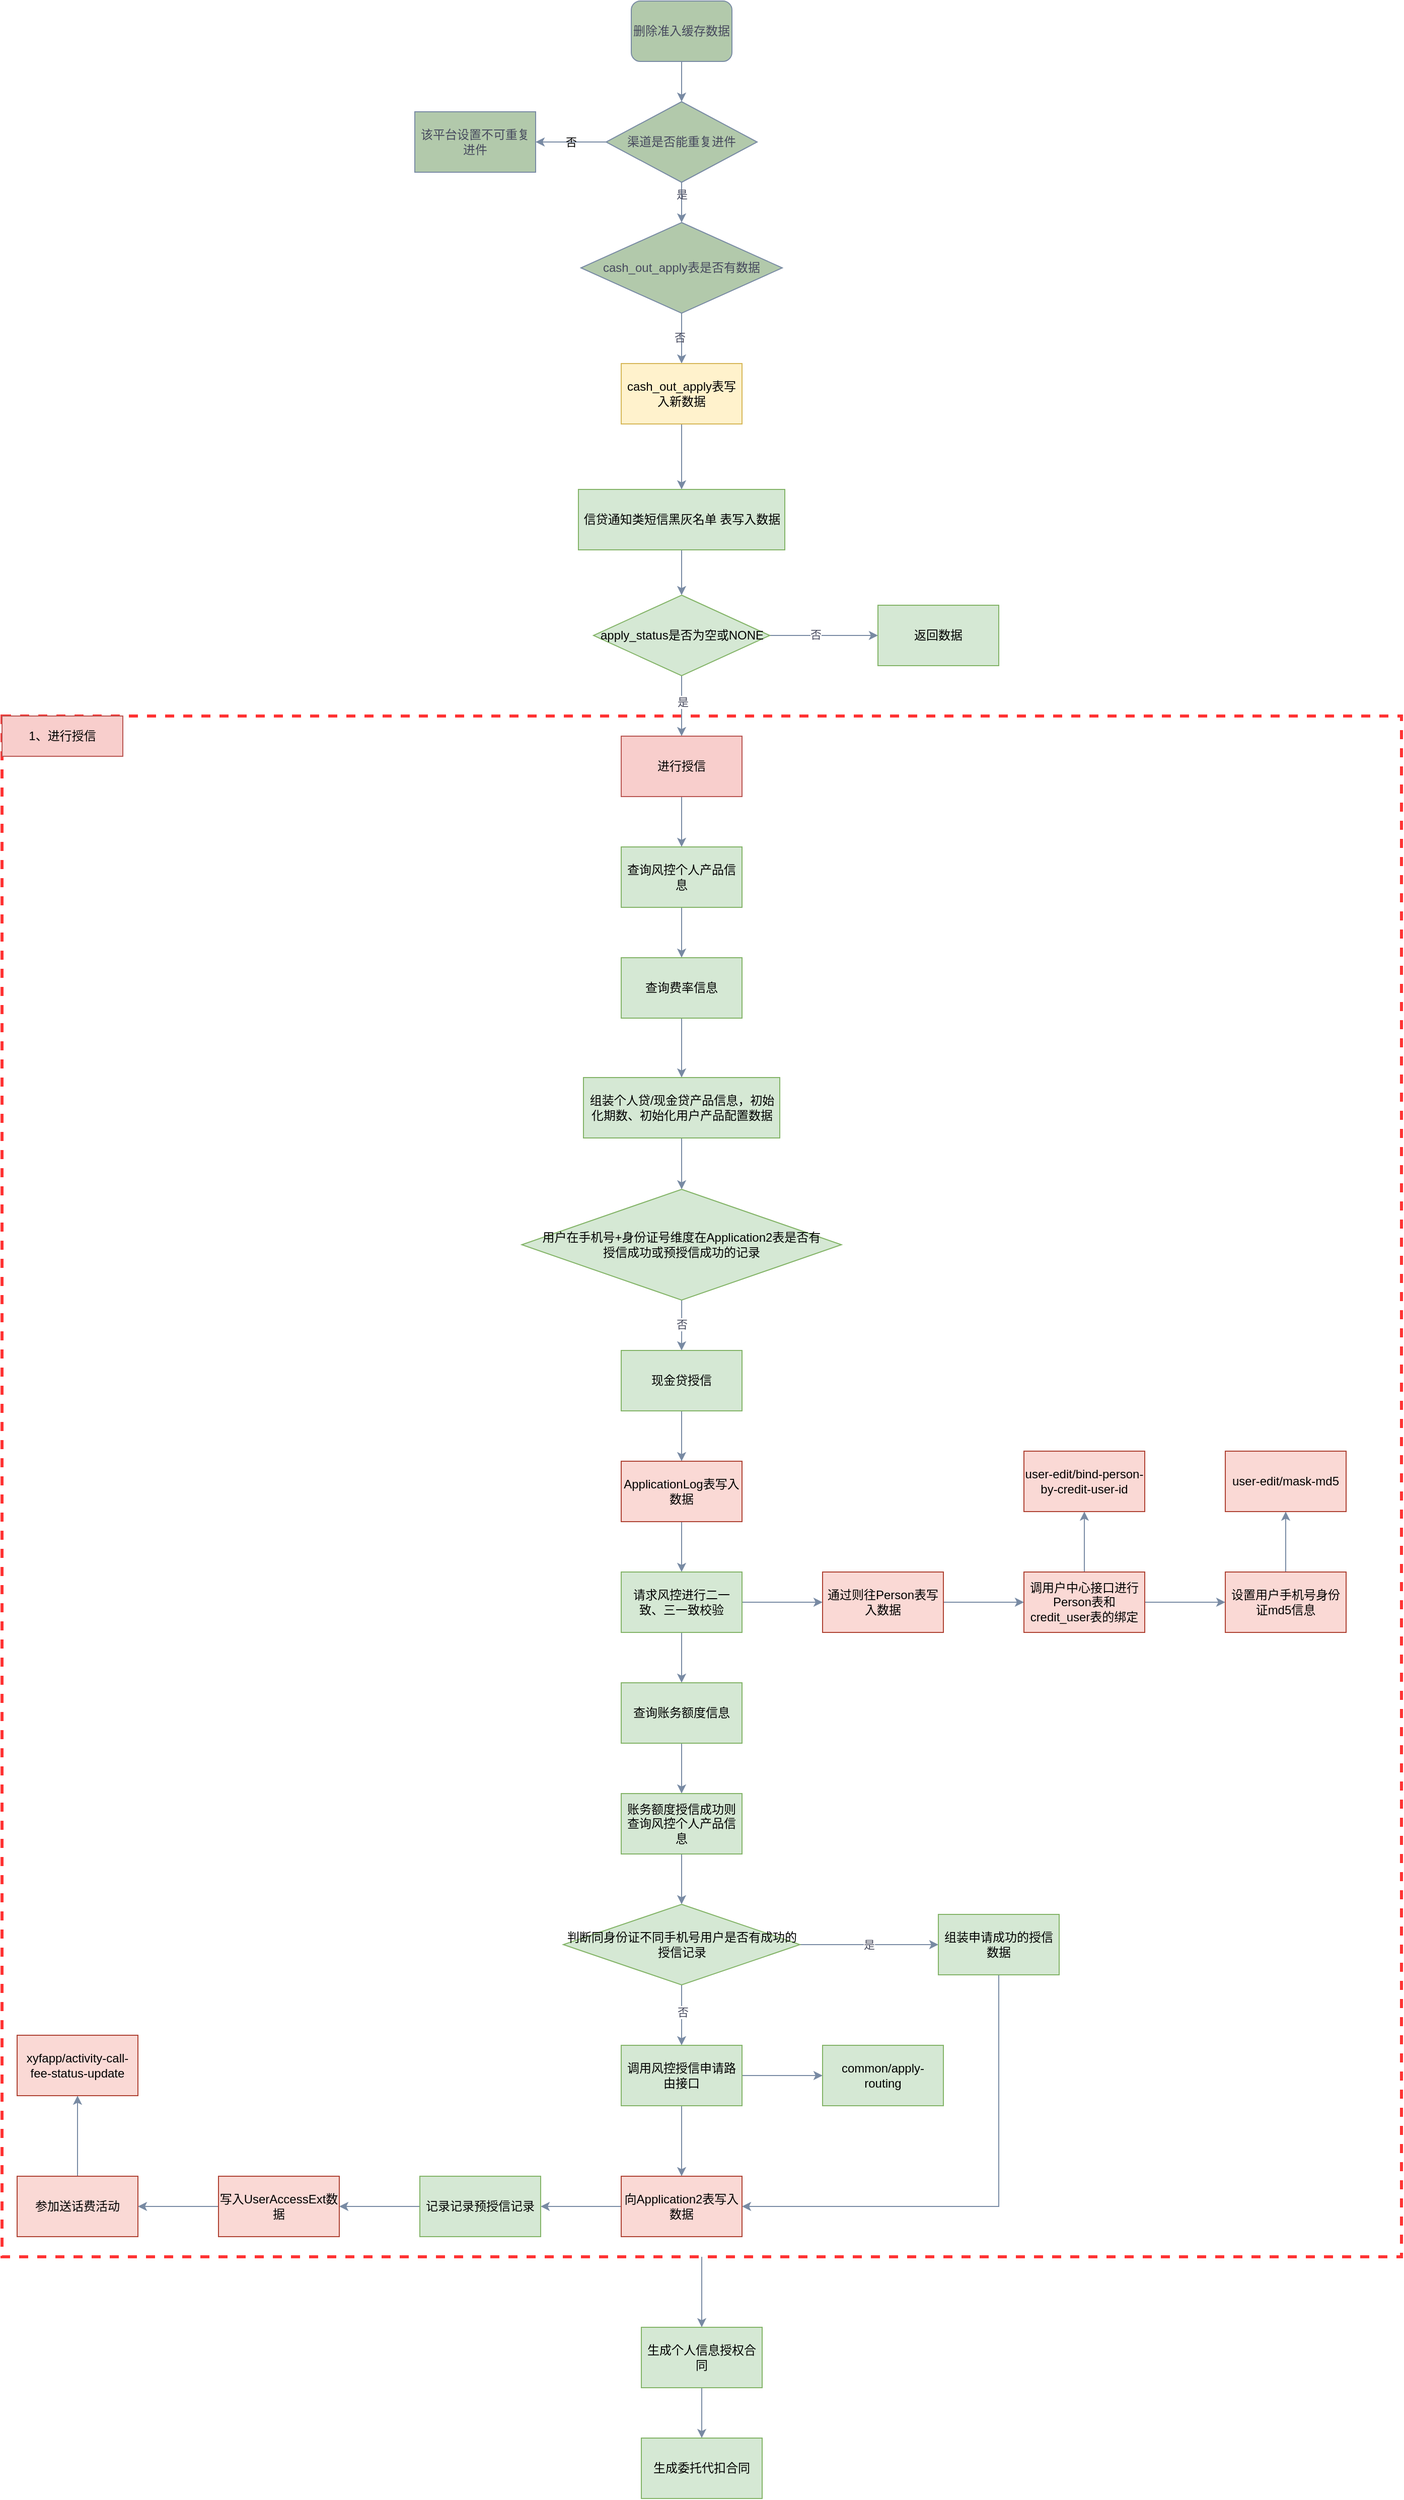 <mxfile version="23.0.2" type="github">
  <diagram id="prtHgNgQTEPvFCAcTncT" name="Page-1">
    <mxGraphModel dx="2901" dy="1267" grid="1" gridSize="10" guides="1" tooltips="1" connect="1" arrows="1" fold="1" page="1" pageScale="1" pageWidth="827" pageHeight="1169" math="0" shadow="0">
      <root>
        <mxCell id="0" />
        <mxCell id="1" parent="0" />
        <mxCell id="ZryuaU5iVa6FWDOFprGJ-91" style="edgeStyle=orthogonalEdgeStyle;rounded=0;orthogonalLoop=1;jettySize=auto;html=1;strokeColor=#788AA3;fontColor=#46495D;fillColor=#B2C9AB;entryX=0.5;entryY=0;entryDx=0;entryDy=0;" edge="1" parent="1" source="ZryuaU5iVa6FWDOFprGJ-89" target="ZryuaU5iVa6FWDOFprGJ-92">
          <mxGeometry relative="1" as="geometry">
            <mxPoint x="525" y="2400" as="targetPoint" />
          </mxGeometry>
        </mxCell>
        <mxCell id="ZryuaU5iVa6FWDOFprGJ-89" value="" style="rounded=0;whiteSpace=wrap;html=1;strokeColor=#FF3333;fontColor=#46495D;fillColor=none;strokeWidth=3;dashed=1;" vertex="1" parent="1">
          <mxGeometry x="-170" y="810" width="1390" height="1530" as="geometry" />
        </mxCell>
        <mxCell id="ZryuaU5iVa6FWDOFprGJ-16" style="edgeStyle=orthogonalEdgeStyle;rounded=0;orthogonalLoop=1;jettySize=auto;html=1;entryX=0.5;entryY=0;entryDx=0;entryDy=0;labelBackgroundColor=none;strokeColor=#788AA3;fontColor=default;" edge="1" parent="1" source="ZryuaU5iVa6FWDOFprGJ-17" target="ZryuaU5iVa6FWDOFprGJ-20">
          <mxGeometry relative="1" as="geometry" />
        </mxCell>
        <mxCell id="ZryuaU5iVa6FWDOFprGJ-17" value="删除准入缓存数据" style="rounded=1;whiteSpace=wrap;html=1;labelBackgroundColor=none;fillColor=#B2C9AB;strokeColor=#788AA3;fontColor=#46495D;" vertex="1" parent="1">
          <mxGeometry x="455.0" y="100" width="100" height="60" as="geometry" />
        </mxCell>
        <mxCell id="ZryuaU5iVa6FWDOFprGJ-18" value="否" style="edgeStyle=orthogonalEdgeStyle;rounded=0;orthogonalLoop=1;jettySize=auto;html=1;labelBackgroundColor=none;strokeColor=#788AA3;fontColor=default;" edge="1" parent="1" source="ZryuaU5iVa6FWDOFprGJ-20" target="ZryuaU5iVa6FWDOFprGJ-21">
          <mxGeometry relative="1" as="geometry" />
        </mxCell>
        <mxCell id="ZryuaU5iVa6FWDOFprGJ-19" value="" style="edgeStyle=orthogonalEdgeStyle;rounded=0;orthogonalLoop=1;jettySize=auto;html=1;labelBackgroundColor=none;strokeColor=#788AA3;fontColor=default;" edge="1" parent="1" source="ZryuaU5iVa6FWDOFprGJ-20" target="ZryuaU5iVa6FWDOFprGJ-22">
          <mxGeometry relative="1" as="geometry" />
        </mxCell>
        <mxCell id="ZryuaU5iVa6FWDOFprGJ-26" value="是" style="edgeLabel;html=1;align=center;verticalAlign=middle;resizable=0;points=[];labelBackgroundColor=none;fontColor=#46495D;" vertex="1" connectable="0" parent="ZryuaU5iVa6FWDOFprGJ-19">
          <mxGeometry x="-0.425" y="3" relative="1" as="geometry">
            <mxPoint x="-3" as="offset" />
          </mxGeometry>
        </mxCell>
        <mxCell id="ZryuaU5iVa6FWDOFprGJ-20" value="渠道是否能重复进件" style="rhombus;whiteSpace=wrap;html=1;labelBackgroundColor=none;fillColor=#B2C9AB;strokeColor=#788AA3;fontColor=#46495D;" vertex="1" parent="1">
          <mxGeometry x="430.0" y="200" width="150" height="80" as="geometry" />
        </mxCell>
        <mxCell id="ZryuaU5iVa6FWDOFprGJ-21" value="该平台设置不可重复进件" style="whiteSpace=wrap;labelBackgroundColor=none;fillColor=#B2C9AB;strokeColor=#788AA3;fontColor=#46495D;" vertex="1" parent="1">
          <mxGeometry x="240.0" y="210" width="120" height="60" as="geometry" />
        </mxCell>
        <mxCell id="ZryuaU5iVa6FWDOFprGJ-24" value="" style="edgeStyle=orthogonalEdgeStyle;rounded=0;orthogonalLoop=1;jettySize=auto;html=1;labelBackgroundColor=none;strokeColor=#788AA3;fontColor=default;" edge="1" parent="1" source="ZryuaU5iVa6FWDOFprGJ-22" target="ZryuaU5iVa6FWDOFprGJ-23">
          <mxGeometry relative="1" as="geometry" />
        </mxCell>
        <mxCell id="ZryuaU5iVa6FWDOFprGJ-25" value="否" style="edgeLabel;html=1;align=center;verticalAlign=middle;resizable=0;points=[];labelBackgroundColor=none;fontColor=#46495D;" vertex="1" connectable="0" parent="ZryuaU5iVa6FWDOFprGJ-24">
          <mxGeometry x="-0.05" y="-2" relative="1" as="geometry">
            <mxPoint as="offset" />
          </mxGeometry>
        </mxCell>
        <mxCell id="ZryuaU5iVa6FWDOFprGJ-22" value="cash_out_apply表是否有数据" style="rhombus;whiteSpace=wrap;labelBackgroundColor=none;fillColor=#B2C9AB;strokeColor=#788AA3;fontColor=#46495D;" vertex="1" parent="1">
          <mxGeometry x="405.0" y="320" width="200" height="90" as="geometry" />
        </mxCell>
        <mxCell id="ZryuaU5iVa6FWDOFprGJ-28" value="" style="edgeStyle=orthogonalEdgeStyle;rounded=0;orthogonalLoop=1;jettySize=auto;html=1;strokeColor=#788AA3;fontColor=#46495D;fillColor=#B2C9AB;" edge="1" parent="1" source="ZryuaU5iVa6FWDOFprGJ-23" target="ZryuaU5iVa6FWDOFprGJ-27">
          <mxGeometry relative="1" as="geometry" />
        </mxCell>
        <mxCell id="ZryuaU5iVa6FWDOFprGJ-23" value="cash_out_apply表写入新数据" style="whiteSpace=wrap;html=1;labelBackgroundColor=none;fillColor=#fff2cc;strokeColor=#d6b656;" vertex="1" parent="1">
          <mxGeometry x="445.0" y="460" width="120" height="60" as="geometry" />
        </mxCell>
        <mxCell id="ZryuaU5iVa6FWDOFprGJ-30" value="" style="edgeStyle=orthogonalEdgeStyle;rounded=0;orthogonalLoop=1;jettySize=auto;html=1;strokeColor=#788AA3;fontColor=#46495D;fillColor=#B2C9AB;" edge="1" parent="1" source="ZryuaU5iVa6FWDOFprGJ-27" target="ZryuaU5iVa6FWDOFprGJ-29">
          <mxGeometry relative="1" as="geometry" />
        </mxCell>
        <mxCell id="ZryuaU5iVa6FWDOFprGJ-27" value="信贷通知类短信黑灰名单 表写入数据" style="whiteSpace=wrap;fillColor=#d5e8d4;strokeColor=#82b366;labelBackgroundColor=none;" vertex="1" parent="1">
          <mxGeometry x="402.5" y="585" width="205" height="60" as="geometry" />
        </mxCell>
        <mxCell id="ZryuaU5iVa6FWDOFprGJ-32" value="" style="edgeStyle=orthogonalEdgeStyle;rounded=0;orthogonalLoop=1;jettySize=auto;html=1;strokeColor=#788AA3;fontColor=#46495D;fillColor=#B2C9AB;" edge="1" parent="1" source="ZryuaU5iVa6FWDOFprGJ-29" target="ZryuaU5iVa6FWDOFprGJ-31">
          <mxGeometry relative="1" as="geometry" />
        </mxCell>
        <mxCell id="ZryuaU5iVa6FWDOFprGJ-33" value="否" style="edgeLabel;html=1;align=center;verticalAlign=middle;resizable=0;points=[];fontColor=#46495D;" vertex="1" connectable="0" parent="ZryuaU5iVa6FWDOFprGJ-32">
          <mxGeometry x="-0.172" y="1" relative="1" as="geometry">
            <mxPoint x="1" as="offset" />
          </mxGeometry>
        </mxCell>
        <mxCell id="ZryuaU5iVa6FWDOFprGJ-35" value="" style="edgeStyle=orthogonalEdgeStyle;rounded=0;orthogonalLoop=1;jettySize=auto;html=1;strokeColor=#788AA3;fontColor=#46495D;fillColor=#B2C9AB;" edge="1" parent="1" source="ZryuaU5iVa6FWDOFprGJ-29" target="ZryuaU5iVa6FWDOFprGJ-34">
          <mxGeometry relative="1" as="geometry" />
        </mxCell>
        <mxCell id="ZryuaU5iVa6FWDOFprGJ-36" value="是" style="edgeLabel;html=1;align=center;verticalAlign=middle;resizable=0;points=[];fontColor=#46495D;" vertex="1" connectable="0" parent="ZryuaU5iVa6FWDOFprGJ-35">
          <mxGeometry x="-0.133" y="1" relative="1" as="geometry">
            <mxPoint as="offset" />
          </mxGeometry>
        </mxCell>
        <mxCell id="ZryuaU5iVa6FWDOFprGJ-29" value="apply_status是否为空或NONE" style="rhombus;whiteSpace=wrap;fillColor=#d5e8d4;strokeColor=#82b366;labelBackgroundColor=none;" vertex="1" parent="1">
          <mxGeometry x="417.5" y="690" width="175" height="80" as="geometry" />
        </mxCell>
        <mxCell id="ZryuaU5iVa6FWDOFprGJ-31" value="返回数据" style="whiteSpace=wrap;html=1;fillColor=#d5e8d4;strokeColor=#82b366;labelBackgroundColor=none;" vertex="1" parent="1">
          <mxGeometry x="700" y="700" width="120" height="60" as="geometry" />
        </mxCell>
        <mxCell id="ZryuaU5iVa6FWDOFprGJ-38" value="" style="edgeStyle=orthogonalEdgeStyle;rounded=0;orthogonalLoop=1;jettySize=auto;html=1;strokeColor=#788AA3;fontColor=#46495D;fillColor=#B2C9AB;" edge="1" parent="1" source="ZryuaU5iVa6FWDOFprGJ-34" target="ZryuaU5iVa6FWDOFprGJ-37">
          <mxGeometry relative="1" as="geometry" />
        </mxCell>
        <mxCell id="ZryuaU5iVa6FWDOFprGJ-34" value="进行授信" style="whiteSpace=wrap;html=1;fillColor=#f8cecc;strokeColor=#b85450;labelBackgroundColor=none;" vertex="1" parent="1">
          <mxGeometry x="445" y="830" width="120" height="60" as="geometry" />
        </mxCell>
        <mxCell id="ZryuaU5iVa6FWDOFprGJ-40" value="" style="edgeStyle=orthogonalEdgeStyle;rounded=0;orthogonalLoop=1;jettySize=auto;html=1;strokeColor=#788AA3;fontColor=#46495D;fillColor=#B2C9AB;" edge="1" parent="1" source="ZryuaU5iVa6FWDOFprGJ-37" target="ZryuaU5iVa6FWDOFprGJ-39">
          <mxGeometry relative="1" as="geometry" />
        </mxCell>
        <mxCell id="ZryuaU5iVa6FWDOFprGJ-37" value="查询风控个人产品信息" style="whiteSpace=wrap;html=1;fillColor=#d5e8d4;strokeColor=#82b366;labelBackgroundColor=none;" vertex="1" parent="1">
          <mxGeometry x="445" y="940" width="120" height="60" as="geometry" />
        </mxCell>
        <mxCell id="ZryuaU5iVa6FWDOFprGJ-42" value="" style="edgeStyle=orthogonalEdgeStyle;rounded=0;orthogonalLoop=1;jettySize=auto;html=1;strokeColor=#788AA3;fontColor=#46495D;fillColor=#B2C9AB;" edge="1" parent="1" source="ZryuaU5iVa6FWDOFprGJ-39" target="ZryuaU5iVa6FWDOFprGJ-41">
          <mxGeometry relative="1" as="geometry" />
        </mxCell>
        <mxCell id="ZryuaU5iVa6FWDOFprGJ-39" value="查询费率信息" style="whiteSpace=wrap;html=1;fillColor=#d5e8d4;strokeColor=#82b366;labelBackgroundColor=none;" vertex="1" parent="1">
          <mxGeometry x="445" y="1050" width="120" height="60" as="geometry" />
        </mxCell>
        <mxCell id="ZryuaU5iVa6FWDOFprGJ-46" value="" style="edgeStyle=orthogonalEdgeStyle;rounded=0;orthogonalLoop=1;jettySize=auto;html=1;strokeColor=#788AA3;fontColor=#46495D;fillColor=#B2C9AB;" edge="1" parent="1" source="ZryuaU5iVa6FWDOFprGJ-41" target="ZryuaU5iVa6FWDOFprGJ-45">
          <mxGeometry relative="1" as="geometry" />
        </mxCell>
        <mxCell id="ZryuaU5iVa6FWDOFprGJ-41" value="组装个人贷/现金贷产品信息，初始化期数、初始化用户产品配置数据" style="whiteSpace=wrap;html=1;fillColor=#d5e8d4;strokeColor=#82b366;labelBackgroundColor=none;" vertex="1" parent="1">
          <mxGeometry x="407.5" y="1169" width="195" height="60" as="geometry" />
        </mxCell>
        <mxCell id="ZryuaU5iVa6FWDOFprGJ-48" value="" style="edgeStyle=orthogonalEdgeStyle;rounded=0;orthogonalLoop=1;jettySize=auto;html=1;strokeColor=#788AA3;fontColor=#46495D;fillColor=#B2C9AB;" edge="1" parent="1" source="ZryuaU5iVa6FWDOFprGJ-45" target="ZryuaU5iVa6FWDOFprGJ-47">
          <mxGeometry relative="1" as="geometry" />
        </mxCell>
        <mxCell id="ZryuaU5iVa6FWDOFprGJ-49" value="否" style="edgeLabel;html=1;align=center;verticalAlign=middle;resizable=0;points=[];fontColor=#46495D;" vertex="1" connectable="0" parent="ZryuaU5iVa6FWDOFprGJ-48">
          <mxGeometry x="-0.067" y="3" relative="1" as="geometry">
            <mxPoint x="-3" as="offset" />
          </mxGeometry>
        </mxCell>
        <mxCell id="ZryuaU5iVa6FWDOFprGJ-45" value="用户在手机号+身份证号维度在Application2表是否有&lt;br&gt;授信成功或预授信成功的记录" style="rhombus;whiteSpace=wrap;html=1;fillColor=#d5e8d4;strokeColor=#82b366;labelBackgroundColor=none;" vertex="1" parent="1">
          <mxGeometry x="346.25" y="1280" width="317.5" height="110" as="geometry" />
        </mxCell>
        <mxCell id="ZryuaU5iVa6FWDOFprGJ-51" value="" style="edgeStyle=orthogonalEdgeStyle;rounded=0;orthogonalLoop=1;jettySize=auto;html=1;strokeColor=#788AA3;fontColor=#46495D;fillColor=#B2C9AB;" edge="1" parent="1" source="ZryuaU5iVa6FWDOFprGJ-47" target="ZryuaU5iVa6FWDOFprGJ-50">
          <mxGeometry relative="1" as="geometry" />
        </mxCell>
        <mxCell id="ZryuaU5iVa6FWDOFprGJ-47" value="现金贷授信" style="whiteSpace=wrap;html=1;fillColor=#d5e8d4;strokeColor=#82b366;labelBackgroundColor=none;" vertex="1" parent="1">
          <mxGeometry x="445" y="1440" width="120" height="60" as="geometry" />
        </mxCell>
        <mxCell id="ZryuaU5iVa6FWDOFprGJ-53" value="" style="edgeStyle=orthogonalEdgeStyle;rounded=0;orthogonalLoop=1;jettySize=auto;html=1;strokeColor=#788AA3;fontColor=#46495D;fillColor=#B2C9AB;" edge="1" parent="1" source="ZryuaU5iVa6FWDOFprGJ-50" target="ZryuaU5iVa6FWDOFprGJ-52">
          <mxGeometry relative="1" as="geometry" />
        </mxCell>
        <mxCell id="ZryuaU5iVa6FWDOFprGJ-50" value="ApplicationLog表写入数据" style="whiteSpace=wrap;fillColor=#fad9d5;strokeColor=#ae4132;labelBackgroundColor=none;" vertex="1" parent="1">
          <mxGeometry x="445" y="1550" width="120" height="60" as="geometry" />
        </mxCell>
        <mxCell id="ZryuaU5iVa6FWDOFprGJ-55" value="" style="edgeStyle=orthogonalEdgeStyle;rounded=0;orthogonalLoop=1;jettySize=auto;html=1;strokeColor=#788AA3;fontColor=#46495D;fillColor=#B2C9AB;" edge="1" parent="1" source="ZryuaU5iVa6FWDOFprGJ-52" target="ZryuaU5iVa6FWDOFprGJ-54">
          <mxGeometry relative="1" as="geometry" />
        </mxCell>
        <mxCell id="ZryuaU5iVa6FWDOFprGJ-65" value="" style="edgeStyle=orthogonalEdgeStyle;rounded=0;orthogonalLoop=1;jettySize=auto;html=1;strokeColor=#788AA3;fontColor=#46495D;fillColor=#B2C9AB;" edge="1" parent="1" source="ZryuaU5iVa6FWDOFprGJ-52" target="ZryuaU5iVa6FWDOFprGJ-64">
          <mxGeometry relative="1" as="geometry" />
        </mxCell>
        <mxCell id="ZryuaU5iVa6FWDOFprGJ-52" value="请求风控进行二一致、三一致校验" style="whiteSpace=wrap;fillColor=#d5e8d4;strokeColor=#82b366;labelBackgroundColor=none;" vertex="1" parent="1">
          <mxGeometry x="445" y="1660" width="120" height="60" as="geometry" />
        </mxCell>
        <mxCell id="ZryuaU5iVa6FWDOFprGJ-57" value="" style="edgeStyle=orthogonalEdgeStyle;rounded=0;orthogonalLoop=1;jettySize=auto;html=1;strokeColor=#788AA3;fontColor=#46495D;fillColor=#B2C9AB;" edge="1" parent="1" source="ZryuaU5iVa6FWDOFprGJ-54" target="ZryuaU5iVa6FWDOFprGJ-56">
          <mxGeometry relative="1" as="geometry" />
        </mxCell>
        <mxCell id="ZryuaU5iVa6FWDOFprGJ-54" value="通过则往Person表写入数据" style="whiteSpace=wrap;fillColor=#fad9d5;strokeColor=#ae4132;labelBackgroundColor=none;" vertex="1" parent="1">
          <mxGeometry x="645" y="1660" width="120" height="60" as="geometry" />
        </mxCell>
        <mxCell id="ZryuaU5iVa6FWDOFprGJ-59" value="" style="edgeStyle=orthogonalEdgeStyle;rounded=0;orthogonalLoop=1;jettySize=auto;html=1;strokeColor=#788AA3;fontColor=#46495D;fillColor=#B2C9AB;" edge="1" parent="1" source="ZryuaU5iVa6FWDOFprGJ-56" target="ZryuaU5iVa6FWDOFprGJ-58">
          <mxGeometry relative="1" as="geometry" />
        </mxCell>
        <mxCell id="ZryuaU5iVa6FWDOFprGJ-61" value="" style="edgeStyle=orthogonalEdgeStyle;rounded=0;orthogonalLoop=1;jettySize=auto;html=1;strokeColor=#788AA3;fontColor=#46495D;fillColor=#B2C9AB;" edge="1" parent="1" source="ZryuaU5iVa6FWDOFprGJ-56" target="ZryuaU5iVa6FWDOFprGJ-60">
          <mxGeometry relative="1" as="geometry" />
        </mxCell>
        <mxCell id="ZryuaU5iVa6FWDOFprGJ-56" value="调用户中心接口进行Person表和credit_user表的绑定" style="whiteSpace=wrap;fillColor=#fad9d5;strokeColor=#ae4132;labelBackgroundColor=none;" vertex="1" parent="1">
          <mxGeometry x="845" y="1660" width="120" height="60" as="geometry" />
        </mxCell>
        <mxCell id="ZryuaU5iVa6FWDOFprGJ-58" value="user-edit/bind-person-by-credit-user-id" style="whiteSpace=wrap;fillColor=#fad9d5;strokeColor=#ae4132;labelBackgroundColor=none;" vertex="1" parent="1">
          <mxGeometry x="845" y="1540" width="120" height="60" as="geometry" />
        </mxCell>
        <mxCell id="ZryuaU5iVa6FWDOFprGJ-63" value="" style="edgeStyle=orthogonalEdgeStyle;rounded=0;orthogonalLoop=1;jettySize=auto;html=1;strokeColor=#788AA3;fontColor=#46495D;fillColor=#B2C9AB;" edge="1" parent="1" source="ZryuaU5iVa6FWDOFprGJ-60" target="ZryuaU5iVa6FWDOFprGJ-62">
          <mxGeometry relative="1" as="geometry" />
        </mxCell>
        <mxCell id="ZryuaU5iVa6FWDOFprGJ-60" value="设置用户手机号身份证md5信息" style="whiteSpace=wrap;fillColor=#fad9d5;strokeColor=#ae4132;labelBackgroundColor=none;" vertex="1" parent="1">
          <mxGeometry x="1045" y="1660" width="120" height="60" as="geometry" />
        </mxCell>
        <mxCell id="ZryuaU5iVa6FWDOFprGJ-62" value="user-edit/mask-md5" style="whiteSpace=wrap;fillColor=#fad9d5;strokeColor=#ae4132;labelBackgroundColor=none;" vertex="1" parent="1">
          <mxGeometry x="1045" y="1540" width="120" height="60" as="geometry" />
        </mxCell>
        <mxCell id="ZryuaU5iVa6FWDOFprGJ-67" value="" style="edgeStyle=orthogonalEdgeStyle;rounded=0;orthogonalLoop=1;jettySize=auto;html=1;strokeColor=#788AA3;fontColor=#46495D;fillColor=#B2C9AB;" edge="1" parent="1" source="ZryuaU5iVa6FWDOFprGJ-64" target="ZryuaU5iVa6FWDOFprGJ-66">
          <mxGeometry relative="1" as="geometry" />
        </mxCell>
        <mxCell id="ZryuaU5iVa6FWDOFprGJ-64" value="查询账务额度信息" style="whiteSpace=wrap;fillColor=#d5e8d4;strokeColor=#82b366;labelBackgroundColor=none;" vertex="1" parent="1">
          <mxGeometry x="445" y="1770" width="120" height="60" as="geometry" />
        </mxCell>
        <mxCell id="ZryuaU5iVa6FWDOFprGJ-69" value="" style="edgeStyle=orthogonalEdgeStyle;rounded=0;orthogonalLoop=1;jettySize=auto;html=1;strokeColor=#788AA3;fontColor=#46495D;fillColor=#B2C9AB;" edge="1" parent="1" source="ZryuaU5iVa6FWDOFprGJ-66" target="ZryuaU5iVa6FWDOFprGJ-68">
          <mxGeometry relative="1" as="geometry" />
        </mxCell>
        <mxCell id="ZryuaU5iVa6FWDOFprGJ-66" value="账务额度授信成功则查询风控个人产品信息" style="whiteSpace=wrap;fillColor=#d5e8d4;strokeColor=#82b366;labelBackgroundColor=none;" vertex="1" parent="1">
          <mxGeometry x="445" y="1880" width="120" height="60" as="geometry" />
        </mxCell>
        <mxCell id="ZryuaU5iVa6FWDOFprGJ-71" value="" style="edgeStyle=orthogonalEdgeStyle;rounded=0;orthogonalLoop=1;jettySize=auto;html=1;strokeColor=#788AA3;fontColor=#46495D;fillColor=#B2C9AB;" edge="1" parent="1" source="ZryuaU5iVa6FWDOFprGJ-68" target="ZryuaU5iVa6FWDOFprGJ-70">
          <mxGeometry relative="1" as="geometry" />
        </mxCell>
        <mxCell id="ZryuaU5iVa6FWDOFprGJ-72" value="否" style="edgeLabel;html=1;align=center;verticalAlign=middle;resizable=0;points=[];fontColor=#46495D;" vertex="1" connectable="0" parent="ZryuaU5iVa6FWDOFprGJ-71">
          <mxGeometry x="-0.1" y="1" relative="1" as="geometry">
            <mxPoint as="offset" />
          </mxGeometry>
        </mxCell>
        <mxCell id="ZryuaU5iVa6FWDOFprGJ-76" value="" style="edgeStyle=orthogonalEdgeStyle;rounded=0;orthogonalLoop=1;jettySize=auto;html=1;strokeColor=#788AA3;fontColor=#46495D;fillColor=#B2C9AB;" edge="1" parent="1" source="ZryuaU5iVa6FWDOFprGJ-68" target="ZryuaU5iVa6FWDOFprGJ-75">
          <mxGeometry relative="1" as="geometry" />
        </mxCell>
        <mxCell id="ZryuaU5iVa6FWDOFprGJ-77" value="是" style="edgeLabel;html=1;align=center;verticalAlign=middle;resizable=0;points=[];fontColor=#46495D;" vertex="1" connectable="0" parent="ZryuaU5iVa6FWDOFprGJ-76">
          <mxGeometry x="0.331" y="3" relative="1" as="geometry">
            <mxPoint x="-23" y="3" as="offset" />
          </mxGeometry>
        </mxCell>
        <mxCell id="ZryuaU5iVa6FWDOFprGJ-68" value="判断同身份证不同手机号用户是否有成功的授信记录" style="rhombus;whiteSpace=wrap;fillColor=#d5e8d4;strokeColor=#82b366;labelBackgroundColor=none;" vertex="1" parent="1">
          <mxGeometry x="387.5" y="1990" width="235" height="80" as="geometry" />
        </mxCell>
        <mxCell id="ZryuaU5iVa6FWDOFprGJ-74" value="" style="edgeStyle=orthogonalEdgeStyle;rounded=0;orthogonalLoop=1;jettySize=auto;html=1;strokeColor=#788AA3;fontColor=#46495D;fillColor=#B2C9AB;" edge="1" parent="1" source="ZryuaU5iVa6FWDOFprGJ-70" target="ZryuaU5iVa6FWDOFprGJ-73">
          <mxGeometry relative="1" as="geometry" />
        </mxCell>
        <mxCell id="ZryuaU5iVa6FWDOFprGJ-79" value="" style="edgeStyle=orthogonalEdgeStyle;rounded=0;orthogonalLoop=1;jettySize=auto;html=1;strokeColor=#788AA3;fontColor=#46495D;fillColor=#B2C9AB;" edge="1" parent="1" source="ZryuaU5iVa6FWDOFprGJ-70" target="ZryuaU5iVa6FWDOFprGJ-78">
          <mxGeometry relative="1" as="geometry" />
        </mxCell>
        <mxCell id="ZryuaU5iVa6FWDOFprGJ-70" value="调用风控授信申请路由接口" style="whiteSpace=wrap;fillColor=#d5e8d4;strokeColor=#82b366;labelBackgroundColor=none;" vertex="1" parent="1">
          <mxGeometry x="445" y="2130" width="120" height="60" as="geometry" />
        </mxCell>
        <mxCell id="ZryuaU5iVa6FWDOFprGJ-73" value="common/apply-routing" style="whiteSpace=wrap;fillColor=#d5e8d4;strokeColor=#82b366;labelBackgroundColor=none;" vertex="1" parent="1">
          <mxGeometry x="645" y="2130" width="120" height="60" as="geometry" />
        </mxCell>
        <mxCell id="ZryuaU5iVa6FWDOFprGJ-80" style="edgeStyle=orthogonalEdgeStyle;rounded=0;orthogonalLoop=1;jettySize=auto;html=1;entryX=1;entryY=0.5;entryDx=0;entryDy=0;strokeColor=#788AA3;fontColor=#46495D;fillColor=#B2C9AB;" edge="1" parent="1" source="ZryuaU5iVa6FWDOFprGJ-75" target="ZryuaU5iVa6FWDOFprGJ-78">
          <mxGeometry relative="1" as="geometry">
            <Array as="points">
              <mxPoint x="820" y="2290" />
            </Array>
          </mxGeometry>
        </mxCell>
        <mxCell id="ZryuaU5iVa6FWDOFprGJ-75" value="组装申请成功的授信数据" style="whiteSpace=wrap;html=1;fillColor=#d5e8d4;strokeColor=#82b366;labelBackgroundColor=none;" vertex="1" parent="1">
          <mxGeometry x="760" y="2000" width="120" height="60" as="geometry" />
        </mxCell>
        <mxCell id="ZryuaU5iVa6FWDOFprGJ-82" value="" style="edgeStyle=orthogonalEdgeStyle;rounded=0;orthogonalLoop=1;jettySize=auto;html=1;strokeColor=#788AA3;fontColor=#46495D;fillColor=#B2C9AB;" edge="1" parent="1" source="ZryuaU5iVa6FWDOFprGJ-78" target="ZryuaU5iVa6FWDOFprGJ-81">
          <mxGeometry relative="1" as="geometry" />
        </mxCell>
        <mxCell id="ZryuaU5iVa6FWDOFprGJ-78" value="向Application2表写入数据" style="whiteSpace=wrap;fillColor=#fad9d5;strokeColor=#ae4132;labelBackgroundColor=none;" vertex="1" parent="1">
          <mxGeometry x="445" y="2260" width="120" height="60" as="geometry" />
        </mxCell>
        <mxCell id="ZryuaU5iVa6FWDOFprGJ-84" value="" style="edgeStyle=orthogonalEdgeStyle;rounded=0;orthogonalLoop=1;jettySize=auto;html=1;strokeColor=#788AA3;fontColor=#46495D;fillColor=#B2C9AB;" edge="1" parent="1" source="ZryuaU5iVa6FWDOFprGJ-81" target="ZryuaU5iVa6FWDOFprGJ-83">
          <mxGeometry relative="1" as="geometry" />
        </mxCell>
        <mxCell id="ZryuaU5iVa6FWDOFprGJ-81" value="记录记录预授信记录" style="whiteSpace=wrap;fillColor=#d5e8d4;strokeColor=#82b366;labelBackgroundColor=none;" vertex="1" parent="1">
          <mxGeometry x="245" y="2260" width="120" height="60" as="geometry" />
        </mxCell>
        <mxCell id="ZryuaU5iVa6FWDOFprGJ-86" value="" style="edgeStyle=orthogonalEdgeStyle;rounded=0;orthogonalLoop=1;jettySize=auto;html=1;strokeColor=#788AA3;fontColor=#46495D;fillColor=#B2C9AB;" edge="1" parent="1" source="ZryuaU5iVa6FWDOFprGJ-83" target="ZryuaU5iVa6FWDOFprGJ-85">
          <mxGeometry relative="1" as="geometry" />
        </mxCell>
        <mxCell id="ZryuaU5iVa6FWDOFprGJ-83" value="写入UserAccessExt数据" style="whiteSpace=wrap;fillColor=#fad9d5;strokeColor=#ae4132;labelBackgroundColor=none;" vertex="1" parent="1">
          <mxGeometry x="45" y="2260" width="120" height="60" as="geometry" />
        </mxCell>
        <mxCell id="ZryuaU5iVa6FWDOFprGJ-88" value="" style="edgeStyle=orthogonalEdgeStyle;rounded=0;orthogonalLoop=1;jettySize=auto;html=1;strokeColor=#788AA3;fontColor=#46495D;fillColor=#B2C9AB;" edge="1" parent="1" source="ZryuaU5iVa6FWDOFprGJ-85" target="ZryuaU5iVa6FWDOFprGJ-87">
          <mxGeometry relative="1" as="geometry" />
        </mxCell>
        <mxCell id="ZryuaU5iVa6FWDOFprGJ-85" value="参加送话费活动" style="whiteSpace=wrap;fillColor=#fad9d5;strokeColor=#ae4132;labelBackgroundColor=none;" vertex="1" parent="1">
          <mxGeometry x="-155" y="2260" width="120" height="60" as="geometry" />
        </mxCell>
        <mxCell id="ZryuaU5iVa6FWDOFprGJ-87" value="xyfapp/activity-call-fee-status-update" style="whiteSpace=wrap;fillColor=#fad9d5;strokeColor=#ae4132;labelBackgroundColor=none;" vertex="1" parent="1">
          <mxGeometry x="-155" y="2120" width="120" height="60" as="geometry" />
        </mxCell>
        <mxCell id="ZryuaU5iVa6FWDOFprGJ-90" value="1、进行授信" style="whiteSpace=wrap;html=1;fillColor=#f8cecc;strokeColor=#b85450;labelBackgroundColor=none;" vertex="1" parent="1">
          <mxGeometry x="-170" y="810" width="120" height="40" as="geometry" />
        </mxCell>
        <mxCell id="ZryuaU5iVa6FWDOFprGJ-94" value="" style="edgeStyle=orthogonalEdgeStyle;rounded=0;orthogonalLoop=1;jettySize=auto;html=1;strokeColor=#788AA3;fontColor=#46495D;fillColor=#B2C9AB;" edge="1" parent="1" source="ZryuaU5iVa6FWDOFprGJ-92" target="ZryuaU5iVa6FWDOFprGJ-93">
          <mxGeometry relative="1" as="geometry" />
        </mxCell>
        <mxCell id="ZryuaU5iVa6FWDOFprGJ-92" value="生成个人信息授权合同" style="whiteSpace=wrap;fillColor=#d5e8d4;strokeColor=#82b366;labelBackgroundColor=none;" vertex="1" parent="1">
          <mxGeometry x="465" y="2410" width="120" height="60" as="geometry" />
        </mxCell>
        <mxCell id="ZryuaU5iVa6FWDOFprGJ-93" value="生成委托代扣合同" style="whiteSpace=wrap;fillColor=#d5e8d4;strokeColor=#82b366;labelBackgroundColor=none;" vertex="1" parent="1">
          <mxGeometry x="465" y="2520" width="120" height="60" as="geometry" />
        </mxCell>
      </root>
    </mxGraphModel>
  </diagram>
</mxfile>
